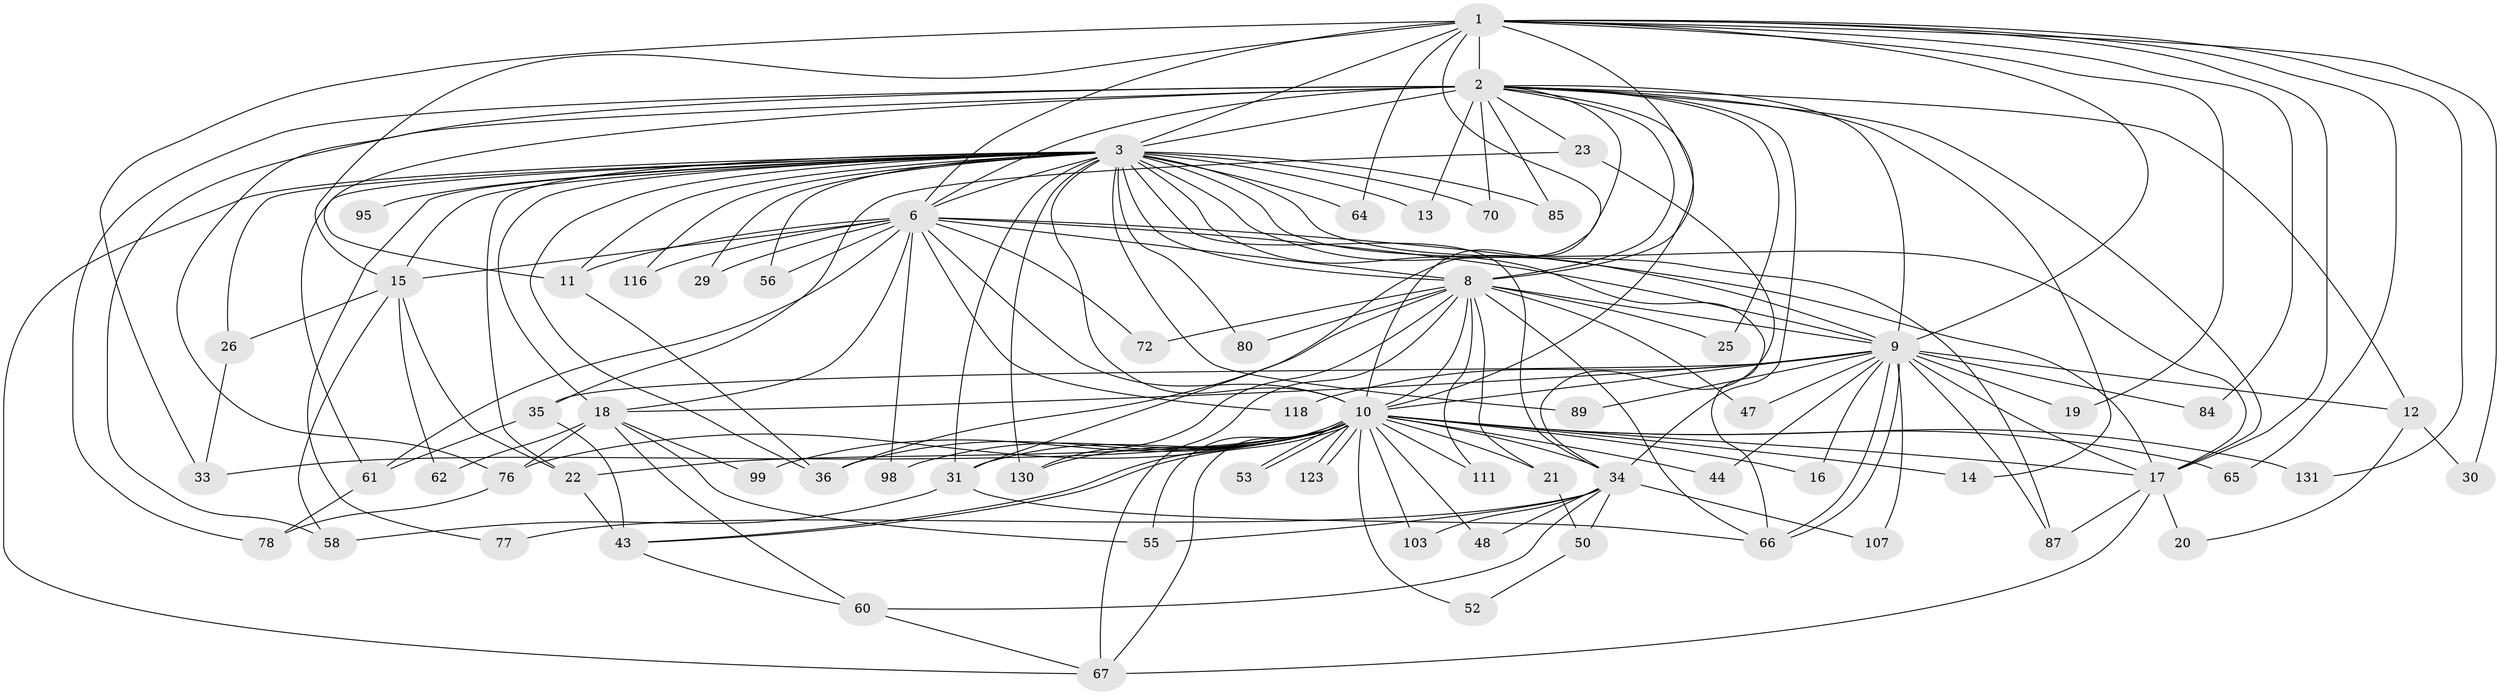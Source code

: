 // original degree distribution, {21: 0.014925373134328358, 18: 0.007462686567164179, 22: 0.007462686567164179, 24: 0.007462686567164179, 27: 0.007462686567164179, 17: 0.007462686567164179, 19: 0.007462686567164179, 28: 0.007462686567164179, 44: 0.007462686567164179, 4: 0.08208955223880597, 5: 0.07462686567164178, 2: 0.5895522388059702, 6: 0.014925373134328358, 10: 0.007462686567164179, 3: 0.14925373134328357, 11: 0.007462686567164179}
// Generated by graph-tools (version 1.1) at 2025/14/03/09/25 04:14:13]
// undirected, 67 vertices, 169 edges
graph export_dot {
graph [start="1"]
  node [color=gray90,style=filled];
  1;
  2 [super="+133+106+28+91+73+5"];
  3 [super="+46+4+120+7+79+86"];
  6 [super="+75+27"];
  8;
  9 [super="+63"];
  10;
  11 [super="+128"];
  12 [super="+124"];
  13;
  14;
  15 [super="+49"];
  16;
  17 [super="+39"];
  18;
  19;
  20;
  21;
  22 [super="+41"];
  23;
  25;
  26 [super="+54+38"];
  29;
  30;
  31;
  33 [super="+100"];
  34 [super="+40"];
  35 [super="+71"];
  36 [super="+90+42"];
  43 [super="+68"];
  44;
  47;
  48;
  50;
  52;
  53;
  55 [super="+113"];
  56;
  58 [super="+96"];
  60 [super="+69"];
  61;
  62;
  64;
  65;
  66 [super="+112+129+125"];
  67 [super="+108+88"];
  70;
  72;
  76 [super="+101+132+93"];
  77;
  78;
  80;
  84;
  85;
  87 [super="+110"];
  89 [super="+109"];
  95;
  98;
  99;
  103;
  107;
  111;
  116;
  118;
  123;
  130 [super="+134"];
  131;
  1 -- 2 [weight=3];
  1 -- 3 [weight=4];
  1 -- 6 [weight=2];
  1 -- 8;
  1 -- 9;
  1 -- 10;
  1 -- 15;
  1 -- 19;
  1 -- 30;
  1 -- 33;
  1 -- 64;
  1 -- 65;
  1 -- 84;
  1 -- 131;
  1 -- 17;
  2 -- 3 [weight=9];
  2 -- 6 [weight=6];
  2 -- 8 [weight=2];
  2 -- 9 [weight=3];
  2 -- 10 [weight=5];
  2 -- 13;
  2 -- 23 [weight=2];
  2 -- 25;
  2 -- 34 [weight=3];
  2 -- 70;
  2 -- 76 [weight=2];
  2 -- 31;
  2 -- 11;
  2 -- 12;
  2 -- 14;
  2 -- 78;
  2 -- 17;
  2 -- 85;
  2 -- 58;
  3 -- 6 [weight=5];
  3 -- 8 [weight=3];
  3 -- 9 [weight=4];
  3 -- 10 [weight=3];
  3 -- 15;
  3 -- 22;
  3 -- 29;
  3 -- 56;
  3 -- 80;
  3 -- 85;
  3 -- 18 [weight=3];
  3 -- 61;
  3 -- 64;
  3 -- 130;
  3 -- 67;
  3 -- 11;
  3 -- 70;
  3 -- 13;
  3 -- 77;
  3 -- 89;
  3 -- 26 [weight=2];
  3 -- 95;
  3 -- 116;
  3 -- 87;
  3 -- 66;
  3 -- 17 [weight=2];
  3 -- 31;
  3 -- 34;
  3 -- 36 [weight=2];
  6 -- 8;
  6 -- 9;
  6 -- 10 [weight=2];
  6 -- 11;
  6 -- 17;
  6 -- 18;
  6 -- 29;
  6 -- 56;
  6 -- 61;
  6 -- 72;
  6 -- 98;
  6 -- 116;
  6 -- 118;
  6 -- 15;
  8 -- 9;
  8 -- 10;
  8 -- 21;
  8 -- 25;
  8 -- 36;
  8 -- 47;
  8 -- 67;
  8 -- 72;
  8 -- 80;
  8 -- 111;
  8 -- 130;
  8 -- 66;
  9 -- 10;
  9 -- 12 [weight=2];
  9 -- 16;
  9 -- 19;
  9 -- 35;
  9 -- 44;
  9 -- 47;
  9 -- 66;
  9 -- 66;
  9 -- 84;
  9 -- 87;
  9 -- 89 [weight=2];
  9 -- 107;
  9 -- 118;
  9 -- 17;
  9 -- 18;
  10 -- 14;
  10 -- 16;
  10 -- 21;
  10 -- 22;
  10 -- 31;
  10 -- 33 [weight=2];
  10 -- 34;
  10 -- 36;
  10 -- 43;
  10 -- 43;
  10 -- 44;
  10 -- 48;
  10 -- 52;
  10 -- 53;
  10 -- 53;
  10 -- 55;
  10 -- 65;
  10 -- 98;
  10 -- 99;
  10 -- 103;
  10 -- 111;
  10 -- 123;
  10 -- 123;
  10 -- 130;
  10 -- 131;
  10 -- 67;
  10 -- 76 [weight=2];
  10 -- 17 [weight=2];
  11 -- 36;
  12 -- 20;
  12 -- 30;
  15 -- 26;
  15 -- 62;
  15 -- 22;
  15 -- 58;
  17 -- 20;
  17 -- 87;
  17 -- 67;
  18 -- 62;
  18 -- 99;
  18 -- 55;
  18 -- 76;
  18 -- 60;
  21 -- 50;
  22 -- 43;
  23 -- 34;
  23 -- 35;
  26 -- 33;
  31 -- 58;
  31 -- 66;
  34 -- 103;
  34 -- 107;
  34 -- 77;
  34 -- 48;
  34 -- 50;
  34 -- 55;
  34 -- 60;
  35 -- 43;
  35 -- 61;
  43 -- 60;
  50 -- 52;
  60 -- 67;
  61 -- 78;
  76 -- 78;
}
